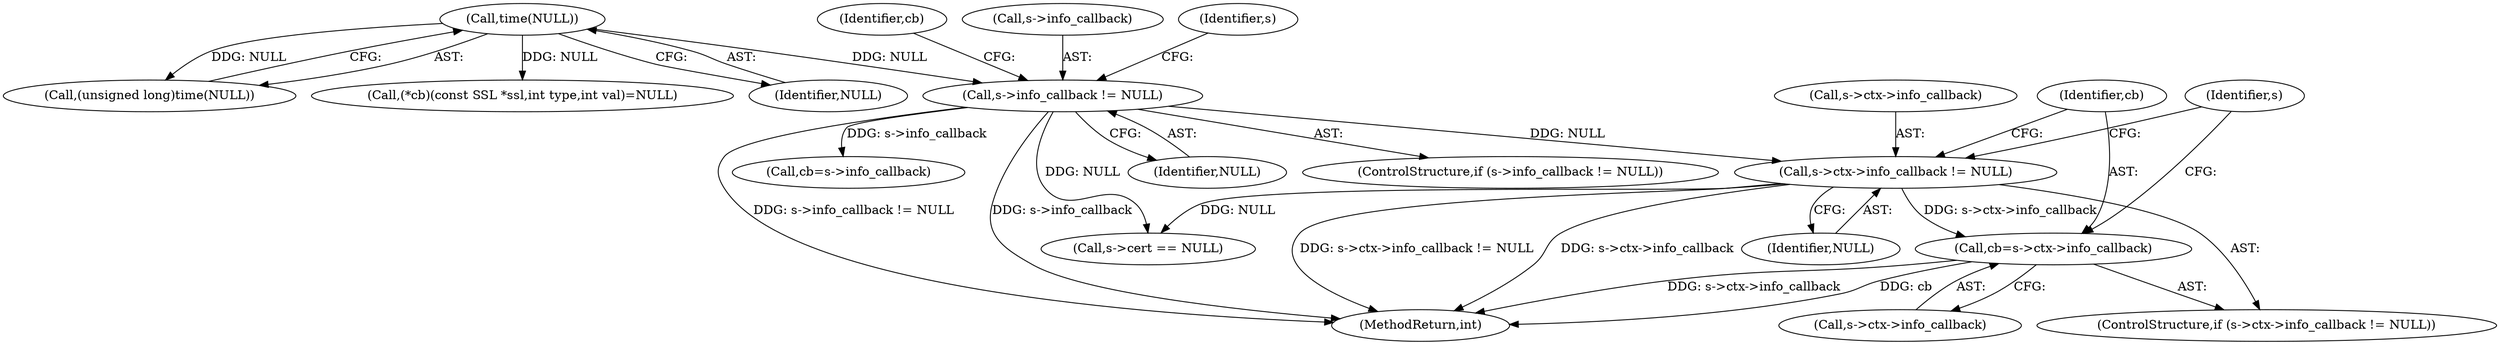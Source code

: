 digraph "0_openssl_ce325c60c74b0fa784f5872404b722e120e5cab0_1@pointer" {
"1000192" [label="(Call,cb=s->ctx->info_callback)"];
"1000185" [label="(Call,s->ctx->info_callback != NULL)"];
"1000173" [label="(Call,s->info_callback != NULL)"];
"1000147" [label="(Call,time(NULL))"];
"1000201" [label="(Identifier,s)"];
"1000148" [label="(Identifier,NULL)"];
"1000185" [label="(Call,s->ctx->info_callback != NULL)"];
"1000193" [label="(Identifier,cb)"];
"1000179" [label="(Identifier,cb)"];
"1000174" [label="(Call,s->info_callback)"];
"1000192" [label="(Call,cb=s->ctx->info_callback)"];
"1000239" [label="(MethodReturn,int)"];
"1000145" [label="(Call,(unsigned long)time(NULL))"];
"1000178" [label="(Call,cb=s->info_callback)"];
"1000213" [label="(Call,s->cert == NULL)"];
"1000186" [label="(Call,s->ctx->info_callback)"];
"1000177" [label="(Identifier,NULL)"];
"1000150" [label="(Call,(*cb)(const SSL *ssl,int type,int val)=NULL)"];
"1000173" [label="(Call,s->info_callback != NULL)"];
"1000194" [label="(Call,s->ctx->info_callback)"];
"1000184" [label="(ControlStructure,if (s->ctx->info_callback != NULL))"];
"1000191" [label="(Identifier,NULL)"];
"1000147" [label="(Call,time(NULL))"];
"1000188" [label="(Identifier,s)"];
"1000172" [label="(ControlStructure,if (s->info_callback != NULL))"];
"1000192" -> "1000184"  [label="AST: "];
"1000192" -> "1000194"  [label="CFG: "];
"1000193" -> "1000192"  [label="AST: "];
"1000194" -> "1000192"  [label="AST: "];
"1000201" -> "1000192"  [label="CFG: "];
"1000192" -> "1000239"  [label="DDG: s->ctx->info_callback"];
"1000192" -> "1000239"  [label="DDG: cb"];
"1000185" -> "1000192"  [label="DDG: s->ctx->info_callback"];
"1000185" -> "1000184"  [label="AST: "];
"1000185" -> "1000191"  [label="CFG: "];
"1000186" -> "1000185"  [label="AST: "];
"1000191" -> "1000185"  [label="AST: "];
"1000193" -> "1000185"  [label="CFG: "];
"1000201" -> "1000185"  [label="CFG: "];
"1000185" -> "1000239"  [label="DDG: s->ctx->info_callback != NULL"];
"1000185" -> "1000239"  [label="DDG: s->ctx->info_callback"];
"1000173" -> "1000185"  [label="DDG: NULL"];
"1000185" -> "1000213"  [label="DDG: NULL"];
"1000173" -> "1000172"  [label="AST: "];
"1000173" -> "1000177"  [label="CFG: "];
"1000174" -> "1000173"  [label="AST: "];
"1000177" -> "1000173"  [label="AST: "];
"1000179" -> "1000173"  [label="CFG: "];
"1000188" -> "1000173"  [label="CFG: "];
"1000173" -> "1000239"  [label="DDG: s->info_callback"];
"1000173" -> "1000239"  [label="DDG: s->info_callback != NULL"];
"1000147" -> "1000173"  [label="DDG: NULL"];
"1000173" -> "1000178"  [label="DDG: s->info_callback"];
"1000173" -> "1000213"  [label="DDG: NULL"];
"1000147" -> "1000145"  [label="AST: "];
"1000147" -> "1000148"  [label="CFG: "];
"1000148" -> "1000147"  [label="AST: "];
"1000145" -> "1000147"  [label="CFG: "];
"1000147" -> "1000145"  [label="DDG: NULL"];
"1000147" -> "1000150"  [label="DDG: NULL"];
}
